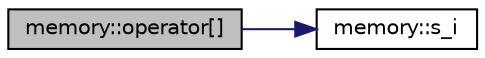 digraph "memory::operator[]"
{
  edge [fontname="Helvetica",fontsize="10",labelfontname="Helvetica",labelfontsize="10"];
  node [fontname="Helvetica",fontsize="10",shape=record];
  rankdir="LR";
  Node676 [label="memory::operator[]",height=0.2,width=0.4,color="black", fillcolor="grey75", style="filled", fontcolor="black"];
  Node676 -> Node677 [color="midnightblue",fontsize="10",style="solid",fontname="Helvetica"];
  Node677 [label="memory::s_i",height=0.2,width=0.4,color="black", fillcolor="white", style="filled",URL="$d8/d99/classmemory.html#a3b1cda7c761e823c258e4c7a13794012"];
}
